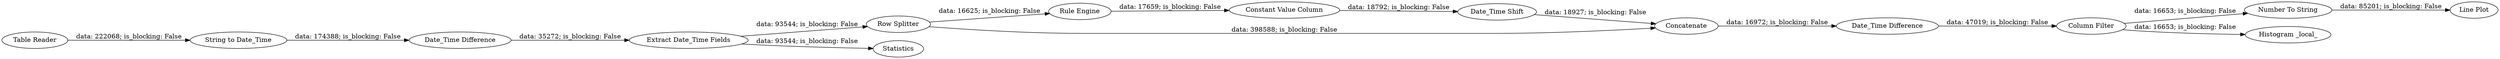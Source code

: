 digraph {
	"-4612529737069232086_18" [label="Column Filter"]
	"-4612529737069232086_17" [label="Date_Time Difference"]
	"-4612529737069232086_13" [label="Rule Engine"]
	"-4612529737069232086_2" [label="String to Date_Time"]
	"-4612529737069232086_14" [label="Constant Value Column"]
	"-4612529737069232086_20" [label="Number To String"]
	"-4612529737069232086_19" [label="Histogram _local_"]
	"-4612529737069232086_6" [label="Extract Date_Time Fields"]
	"-4612529737069232086_12" [label="Row Splitter"]
	"-4612529737069232086_3" [label="Date_Time Difference"]
	"-4612529737069232086_10" [label=Statistics]
	"-4612529737069232086_22" [label="Line Plot"]
	"-4612529737069232086_11" [label="Date_Time Shift"]
	"-4612529737069232086_15" [label=Concatenate]
	"-4612529737069232086_1" [label="Table Reader"]
	"-4612529737069232086_2" -> "-4612529737069232086_3" [label="data: 174388; is_blocking: False"]
	"-4612529737069232086_18" -> "-4612529737069232086_20" [label="data: 16653; is_blocking: False"]
	"-4612529737069232086_13" -> "-4612529737069232086_14" [label="data: 17659; is_blocking: False"]
	"-4612529737069232086_12" -> "-4612529737069232086_13" [label="data: 16625; is_blocking: False"]
	"-4612529737069232086_3" -> "-4612529737069232086_6" [label="data: 35272; is_blocking: False"]
	"-4612529737069232086_6" -> "-4612529737069232086_10" [label="data: 93544; is_blocking: False"]
	"-4612529737069232086_1" -> "-4612529737069232086_2" [label="data: 222068; is_blocking: False"]
	"-4612529737069232086_6" -> "-4612529737069232086_12" [label="data: 93544; is_blocking: False"]
	"-4612529737069232086_15" -> "-4612529737069232086_17" [label="data: 16972; is_blocking: False"]
	"-4612529737069232086_11" -> "-4612529737069232086_15" [label="data: 18927; is_blocking: False"]
	"-4612529737069232086_14" -> "-4612529737069232086_11" [label="data: 18792; is_blocking: False"]
	"-4612529737069232086_17" -> "-4612529737069232086_18" [label="data: 47019; is_blocking: False"]
	"-4612529737069232086_12" -> "-4612529737069232086_15" [label="data: 398588; is_blocking: False"]
	"-4612529737069232086_20" -> "-4612529737069232086_22" [label="data: 85201; is_blocking: False"]
	"-4612529737069232086_18" -> "-4612529737069232086_19" [label="data: 16653; is_blocking: False"]
	rankdir=LR
}
